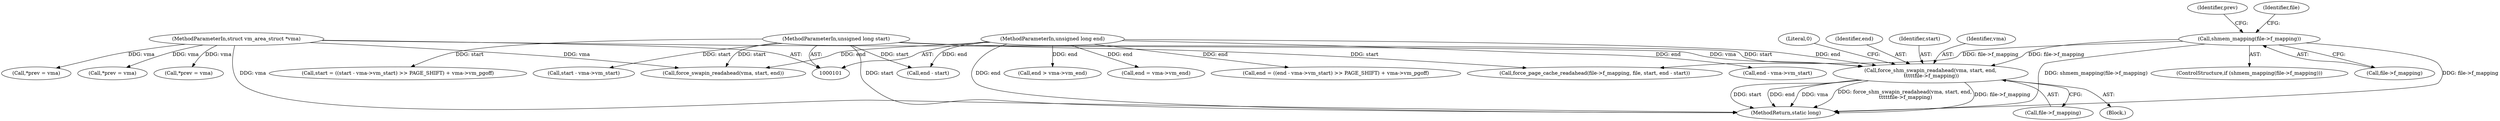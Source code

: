 digraph "0_linux_6ea8d958a2c95a1d514015d4e29ba21a8c0a1a91@API" {
"1000137" [label="(Call,force_shm_swapin_readahead(vma, start, end,\n \t\t\t\t\tfile->f_mapping))"];
"1000102" [label="(MethodParameterIn,struct vm_area_struct *vma)"];
"1000104" [label="(MethodParameterIn,unsigned long start)"];
"1000105" [label="(MethodParameterIn,unsigned long end)"];
"1000128" [label="(Call,shmem_mapping(file->f_mapping))"];
"1000145" [label="(Literal,0)"];
"1000117" [label="(Call,*prev = vma)"];
"1000137" [label="(Call,force_shm_swapin_readahead(vma, start, end,\n \t\t\t\t\tfile->f_mapping))"];
"1000141" [label="(Call,file->f_mapping)"];
"1000104" [label="(MethodParameterIn,unsigned long start)"];
"1000102" [label="(MethodParameterIn,struct vm_area_struct *vma)"];
"1000153" [label="(Call,*prev = vma)"];
"1000194" [label="(Call,force_page_cache_readahead(file->f_mapping, file, start, end - start))"];
"1000140" [label="(Identifier,end)"];
"1000171" [label="(Call,end > vma->vm_end)"];
"1000121" [label="(Call,force_swapin_readahead(vma, start, end))"];
"1000132" [label="(Block,)"];
"1000176" [label="(Call,end = vma->vm_end)"];
"1000181" [label="(Call,end = ((end - vma->vm_start) >> PAGE_SHIFT) + vma->vm_pgoff)"];
"1000127" [label="(ControlStructure,if (shmem_mapping(file->f_mapping)))"];
"1000128" [label="(Call,shmem_mapping(file->f_mapping))"];
"1000135" [label="(Identifier,prev)"];
"1000185" [label="(Call,end - vma->vm_start)"];
"1000200" [label="(Call,end - start)"];
"1000157" [label="(Call,start = ((start - vma->vm_start) >> PAGE_SHIFT) + vma->vm_pgoff)"];
"1000105" [label="(MethodParameterIn,unsigned long end)"];
"1000139" [label="(Identifier,start)"];
"1000133" [label="(Call,*prev = vma)"];
"1000149" [label="(Identifier,file)"];
"1000205" [label="(MethodReturn,static long)"];
"1000161" [label="(Call,start - vma->vm_start)"];
"1000129" [label="(Call,file->f_mapping)"];
"1000138" [label="(Identifier,vma)"];
"1000137" -> "1000132"  [label="AST: "];
"1000137" -> "1000141"  [label="CFG: "];
"1000138" -> "1000137"  [label="AST: "];
"1000139" -> "1000137"  [label="AST: "];
"1000140" -> "1000137"  [label="AST: "];
"1000141" -> "1000137"  [label="AST: "];
"1000145" -> "1000137"  [label="CFG: "];
"1000137" -> "1000205"  [label="DDG: force_shm_swapin_readahead(vma, start, end,\n \t\t\t\t\tfile->f_mapping)"];
"1000137" -> "1000205"  [label="DDG: file->f_mapping"];
"1000137" -> "1000205"  [label="DDG: start"];
"1000137" -> "1000205"  [label="DDG: end"];
"1000137" -> "1000205"  [label="DDG: vma"];
"1000102" -> "1000137"  [label="DDG: vma"];
"1000104" -> "1000137"  [label="DDG: start"];
"1000105" -> "1000137"  [label="DDG: end"];
"1000128" -> "1000137"  [label="DDG: file->f_mapping"];
"1000102" -> "1000101"  [label="AST: "];
"1000102" -> "1000205"  [label="DDG: vma"];
"1000102" -> "1000117"  [label="DDG: vma"];
"1000102" -> "1000121"  [label="DDG: vma"];
"1000102" -> "1000133"  [label="DDG: vma"];
"1000102" -> "1000153"  [label="DDG: vma"];
"1000104" -> "1000101"  [label="AST: "];
"1000104" -> "1000205"  [label="DDG: start"];
"1000104" -> "1000121"  [label="DDG: start"];
"1000104" -> "1000157"  [label="DDG: start"];
"1000104" -> "1000161"  [label="DDG: start"];
"1000104" -> "1000194"  [label="DDG: start"];
"1000104" -> "1000200"  [label="DDG: start"];
"1000105" -> "1000101"  [label="AST: "];
"1000105" -> "1000205"  [label="DDG: end"];
"1000105" -> "1000121"  [label="DDG: end"];
"1000105" -> "1000171"  [label="DDG: end"];
"1000105" -> "1000176"  [label="DDG: end"];
"1000105" -> "1000181"  [label="DDG: end"];
"1000105" -> "1000185"  [label="DDG: end"];
"1000105" -> "1000200"  [label="DDG: end"];
"1000128" -> "1000127"  [label="AST: "];
"1000128" -> "1000129"  [label="CFG: "];
"1000129" -> "1000128"  [label="AST: "];
"1000135" -> "1000128"  [label="CFG: "];
"1000149" -> "1000128"  [label="CFG: "];
"1000128" -> "1000205"  [label="DDG: file->f_mapping"];
"1000128" -> "1000205"  [label="DDG: shmem_mapping(file->f_mapping)"];
"1000128" -> "1000194"  [label="DDG: file->f_mapping"];
}
